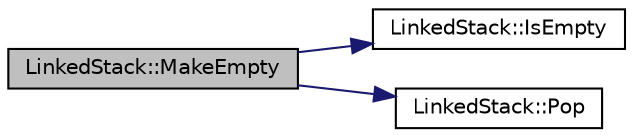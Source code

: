 digraph "LinkedStack::MakeEmpty"
{
 // LATEX_PDF_SIZE
  edge [fontname="Helvetica",fontsize="10",labelfontname="Helvetica",labelfontsize="10"];
  node [fontname="Helvetica",fontsize="10",shape=record];
  rankdir="LR";
  Node22 [label="LinkedStack::MakeEmpty",height=0.2,width=0.4,color="black", fillcolor="grey75", style="filled", fontcolor="black",tooltip="Make Linked Stack empty."];
  Node22 -> Node23 [color="midnightblue",fontsize="10",style="solid",fontname="Helvetica"];
  Node23 [label="LinkedStack::IsEmpty",height=0.2,width=0.4,color="black", fillcolor="white", style="filled",URL="$class_linked_stack.html#aea6007420e54b7cde12f5466604ab37c",tooltip="Check capacity of Linked Stack is empty."];
  Node22 -> Node24 [color="midnightblue",fontsize="10",style="solid",fontname="Helvetica"];
  Node24 [label="LinkedStack::Pop",height=0.2,width=0.4,color="black", fillcolor="white", style="filled",URL="$class_linked_stack.html#a785e0cb57f6a0f91ca7dbb06823ece5b",tooltip="Remove the top data from the Linked Stack, if Linked Stack is empty throw EmptyLinked Stack Exception..."];
}
